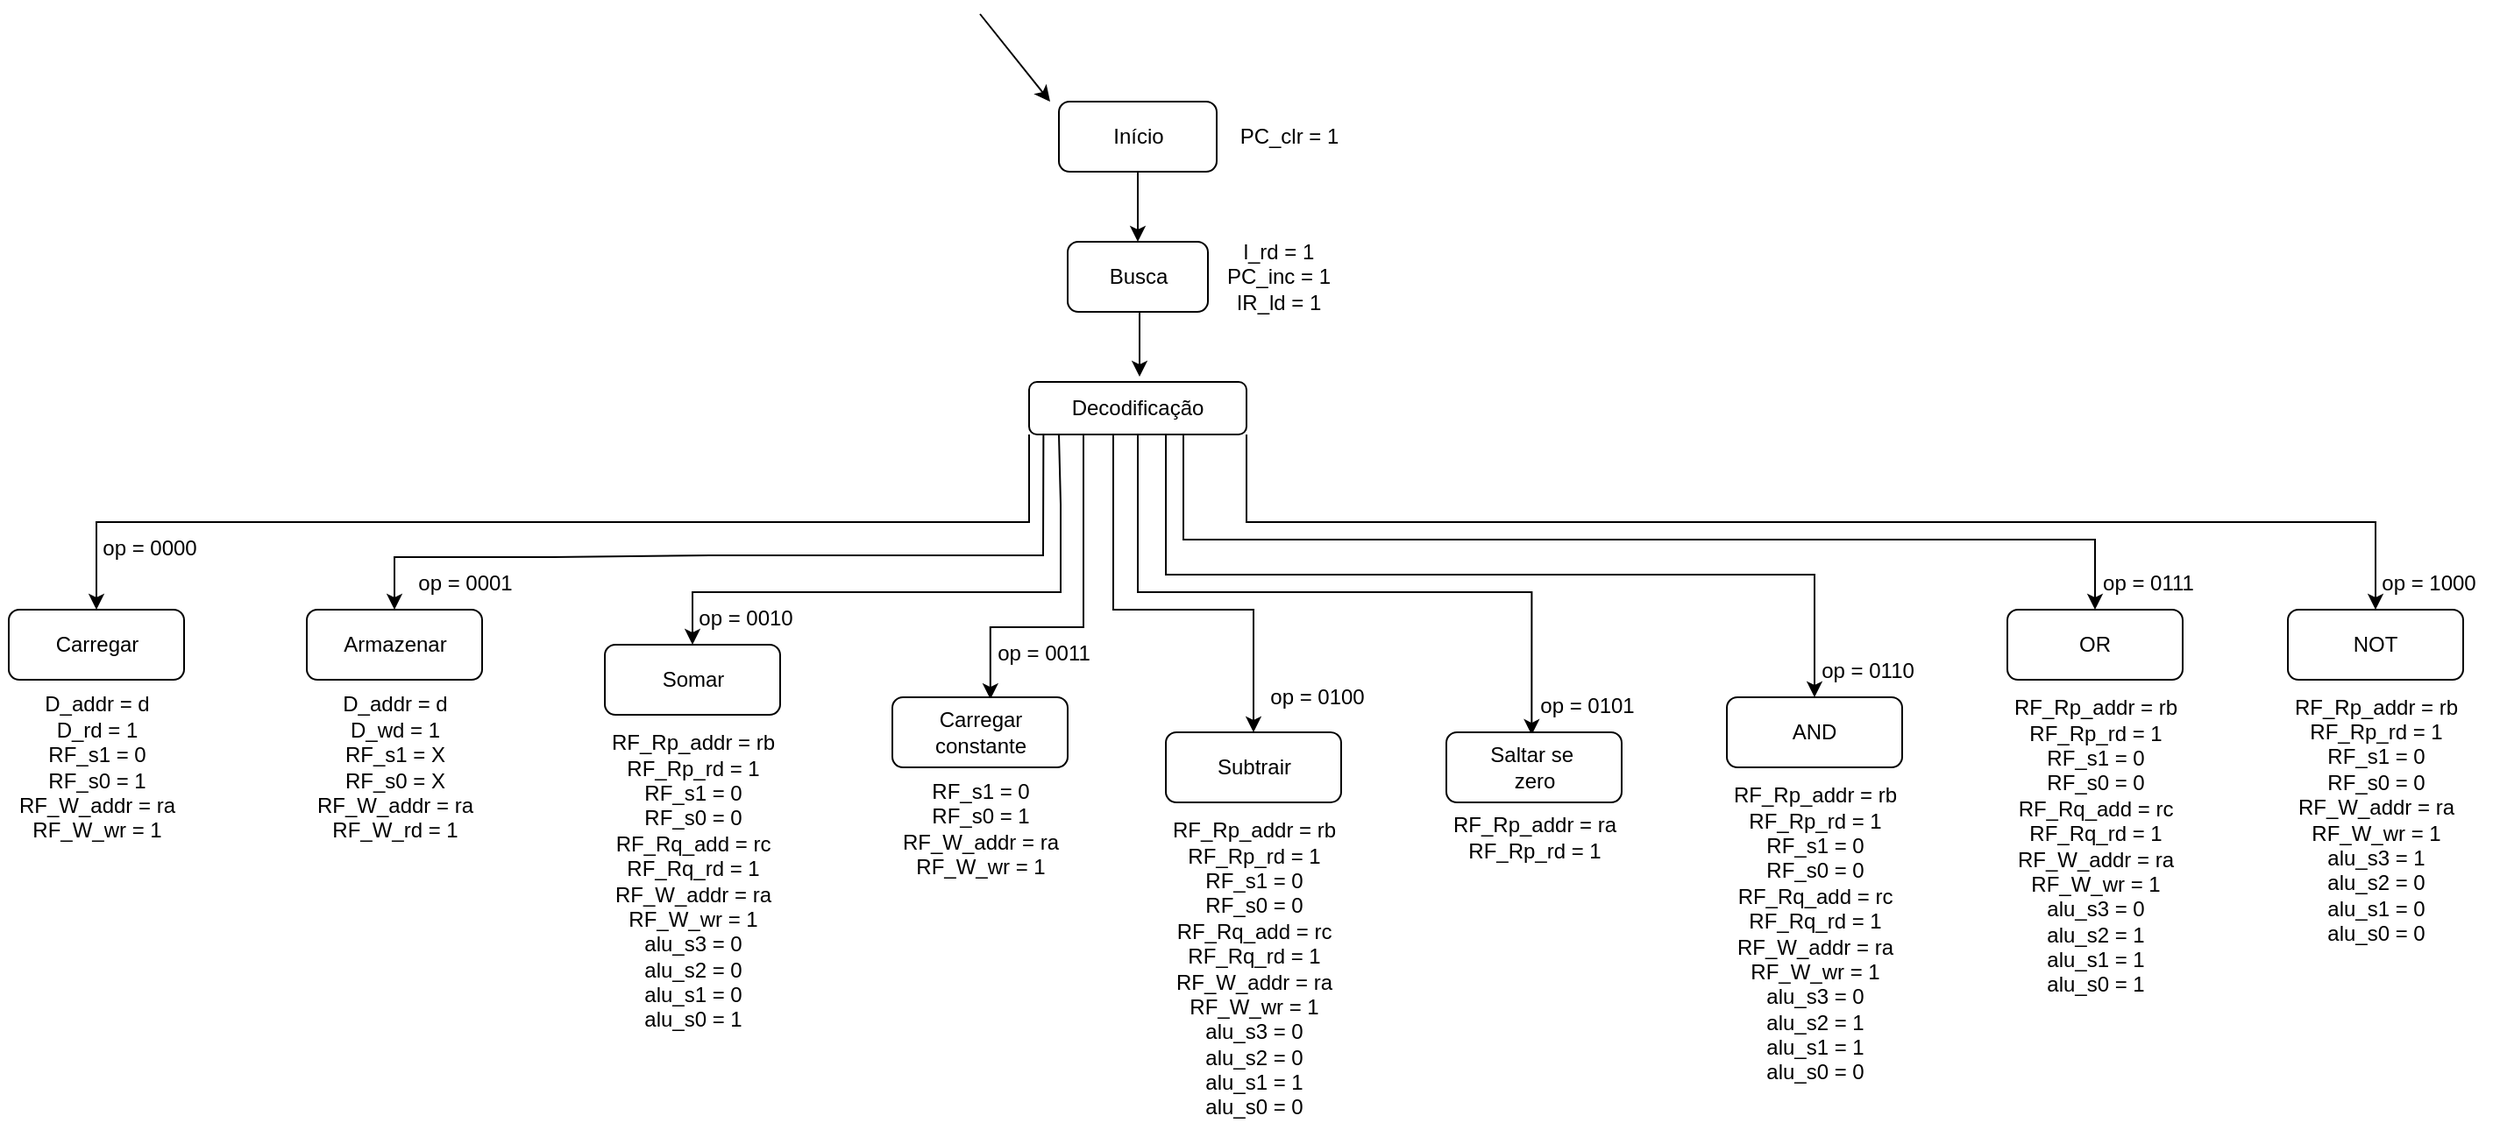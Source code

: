 <mxfile version="21.6.3" type="github">
  <diagram name="Page-1" id="TQiY2bgFi70chmA_Tr3e">
    <mxGraphModel dx="2220" dy="1927" grid="1" gridSize="10" guides="1" tooltips="1" connect="1" arrows="1" fold="1" page="1" pageScale="1" pageWidth="827" pageHeight="1169" math="0" shadow="0">
      <root>
        <mxCell id="0" />
        <mxCell id="1" parent="0" />
        <mxCell id="GypIecGDj1aesdgjWcYJ-8" style="edgeStyle=orthogonalEdgeStyle;rounded=0;orthogonalLoop=1;jettySize=auto;html=1;exitX=0.5;exitY=1;exitDx=0;exitDy=0;entryX=0.5;entryY=0;entryDx=0;entryDy=0;" edge="1" parent="1" source="cVuXxNXlXp5hQWQIQ9WC-1" target="cVuXxNXlXp5hQWQIQ9WC-3">
          <mxGeometry relative="1" as="geometry" />
        </mxCell>
        <mxCell id="cVuXxNXlXp5hQWQIQ9WC-1" value="" style="rounded=1;whiteSpace=wrap;html=1;" parent="1" vertex="1">
          <mxGeometry x="369" y="30" width="90" height="40" as="geometry" />
        </mxCell>
        <mxCell id="cVuXxNXlXp5hQWQIQ9WC-2" value="Início" style="text;html=1;align=center;verticalAlign=middle;resizable=0;points=[];autosize=1;strokeColor=none;fillColor=none;" parent="1" vertex="1">
          <mxGeometry x="389" y="35" width="50" height="30" as="geometry" />
        </mxCell>
        <mxCell id="GypIecGDj1aesdgjWcYJ-9" style="edgeStyle=orthogonalEdgeStyle;rounded=0;orthogonalLoop=1;jettySize=auto;html=1;exitX=0.5;exitY=1;exitDx=0;exitDy=0;entryX=0.51;entryY=-0.1;entryDx=0;entryDy=0;entryPerimeter=0;" edge="1" parent="1" source="cVuXxNXlXp5hQWQIQ9WC-3">
          <mxGeometry relative="1" as="geometry">
            <mxPoint x="415" y="187.0" as="targetPoint" />
          </mxGeometry>
        </mxCell>
        <mxCell id="cVuXxNXlXp5hQWQIQ9WC-3" value="" style="rounded=1;whiteSpace=wrap;html=1;" parent="1" vertex="1">
          <mxGeometry x="374" y="110" width="80" height="40" as="geometry" />
        </mxCell>
        <mxCell id="cVuXxNXlXp5hQWQIQ9WC-4" value="Busca" style="text;html=1;align=center;verticalAlign=middle;resizable=0;points=[];autosize=1;strokeColor=none;fillColor=none;" parent="1" vertex="1">
          <mxGeometry x="384" y="115" width="60" height="30" as="geometry" />
        </mxCell>
        <mxCell id="GypIecGDj1aesdgjWcYJ-10" style="edgeStyle=orthogonalEdgeStyle;rounded=0;orthogonalLoop=1;jettySize=auto;html=1;exitX=0;exitY=1;exitDx=0;exitDy=0;entryX=0.5;entryY=0;entryDx=0;entryDy=0;" edge="1" parent="1" source="cVuXxNXlXp5hQWQIQ9WC-5" target="cVuXxNXlXp5hQWQIQ9WC-7">
          <mxGeometry relative="1" as="geometry" />
        </mxCell>
        <mxCell id="GypIecGDj1aesdgjWcYJ-12" style="edgeStyle=orthogonalEdgeStyle;rounded=0;orthogonalLoop=1;jettySize=auto;html=1;exitX=1;exitY=1;exitDx=0;exitDy=0;entryX=0.5;entryY=0;entryDx=0;entryDy=0;" edge="1" parent="1" source="cVuXxNXlXp5hQWQIQ9WC-5" target="cVuXxNXlXp5hQWQIQ9WC-15">
          <mxGeometry relative="1" as="geometry" />
        </mxCell>
        <mxCell id="GypIecGDj1aesdgjWcYJ-18" style="edgeStyle=orthogonalEdgeStyle;rounded=0;orthogonalLoop=1;jettySize=auto;html=1;exitX=0.25;exitY=1;exitDx=0;exitDy=0;entryX=0.574;entryY=0.028;entryDx=0;entryDy=0;entryPerimeter=0;" edge="1" parent="1" source="cVuXxNXlXp5hQWQIQ9WC-5" target="GypIecGDj1aesdgjWcYJ-1">
          <mxGeometry relative="1" as="geometry">
            <mxPoint x="330" y="330" as="targetPoint" />
            <Array as="points">
              <mxPoint x="383" y="330" />
              <mxPoint x="330" y="330" />
            </Array>
          </mxGeometry>
        </mxCell>
        <mxCell id="GypIecGDj1aesdgjWcYJ-20" style="edgeStyle=orthogonalEdgeStyle;rounded=0;orthogonalLoop=1;jettySize=auto;html=1;exitX=0.5;exitY=1;exitDx=0;exitDy=0;entryX=0.481;entryY=0.038;entryDx=0;entryDy=0;entryPerimeter=0;" edge="1" parent="1" source="cVuXxNXlXp5hQWQIQ9WC-5" target="GypIecGDj1aesdgjWcYJ-3">
          <mxGeometry relative="1" as="geometry">
            <mxPoint x="640" y="310" as="targetPoint" />
            <Array as="points">
              <mxPoint x="414" y="310" />
              <mxPoint x="639" y="310" />
            </Array>
          </mxGeometry>
        </mxCell>
        <mxCell id="GypIecGDj1aesdgjWcYJ-24" style="edgeStyle=orthogonalEdgeStyle;rounded=0;orthogonalLoop=1;jettySize=auto;html=1;exitX=0.75;exitY=1;exitDx=0;exitDy=0;entryX=0.5;entryY=0;entryDx=0;entryDy=0;" edge="1" parent="1" source="cVuXxNXlXp5hQWQIQ9WC-5" target="cVuXxNXlXp5hQWQIQ9WC-14">
          <mxGeometry relative="1" as="geometry">
            <mxPoint x="860" y="300" as="targetPoint" />
            <Array as="points">
              <mxPoint x="440" y="220" />
              <mxPoint x="440" y="280" />
              <mxPoint x="960" y="280" />
            </Array>
          </mxGeometry>
        </mxCell>
        <mxCell id="cVuXxNXlXp5hQWQIQ9WC-5" value="Decodificação" style="rounded=1;whiteSpace=wrap;html=1;" parent="1" vertex="1">
          <mxGeometry x="352" y="190" width="124" height="30" as="geometry" />
        </mxCell>
        <mxCell id="cVuXxNXlXp5hQWQIQ9WC-7" value="" style="rounded=1;whiteSpace=wrap;html=1;" parent="1" vertex="1">
          <mxGeometry x="-230" y="320" width="100" height="40" as="geometry" />
        </mxCell>
        <mxCell id="cVuXxNXlXp5hQWQIQ9WC-8" value="" style="rounded=1;whiteSpace=wrap;html=1;" parent="1" vertex="1">
          <mxGeometry x="-60" y="320" width="100" height="40" as="geometry" />
        </mxCell>
        <mxCell id="cVuXxNXlXp5hQWQIQ9WC-9" value="" style="rounded=1;whiteSpace=wrap;html=1;" parent="1" vertex="1">
          <mxGeometry x="110" y="340" width="100" height="40" as="geometry" />
        </mxCell>
        <mxCell id="cVuXxNXlXp5hQWQIQ9WC-10" value="" style="rounded=1;whiteSpace=wrap;html=1;" parent="1" vertex="1">
          <mxGeometry x="274" y="370" width="100" height="40" as="geometry" />
        </mxCell>
        <mxCell id="cVuXxNXlXp5hQWQIQ9WC-11" value="" style="rounded=1;whiteSpace=wrap;html=1;" parent="1" vertex="1">
          <mxGeometry x="430" y="390" width="100" height="40" as="geometry" />
        </mxCell>
        <mxCell id="cVuXxNXlXp5hQWQIQ9WC-12" value="" style="rounded=1;whiteSpace=wrap;html=1;" parent="1" vertex="1">
          <mxGeometry x="590" y="390" width="100" height="40" as="geometry" />
        </mxCell>
        <mxCell id="cVuXxNXlXp5hQWQIQ9WC-13" value="AND" style="rounded=1;whiteSpace=wrap;html=1;" parent="1" vertex="1">
          <mxGeometry x="750" y="370" width="100" height="40" as="geometry" />
        </mxCell>
        <mxCell id="cVuXxNXlXp5hQWQIQ9WC-14" value="OR" style="rounded=1;whiteSpace=wrap;html=1;" parent="1" vertex="1">
          <mxGeometry x="910" y="320" width="100" height="40" as="geometry" />
        </mxCell>
        <mxCell id="cVuXxNXlXp5hQWQIQ9WC-15" value="NOT" style="rounded=1;whiteSpace=wrap;html=1;" parent="1" vertex="1">
          <mxGeometry x="1070" y="320" width="100" height="40" as="geometry" />
        </mxCell>
        <mxCell id="cVuXxNXlXp5hQWQIQ9WC-16" value="Carregar" style="text;html=1;align=center;verticalAlign=middle;resizable=0;points=[];autosize=1;strokeColor=none;fillColor=none;" parent="1" vertex="1">
          <mxGeometry x="-215" y="325" width="70" height="30" as="geometry" />
        </mxCell>
        <mxCell id="cVuXxNXlXp5hQWQIQ9WC-17" value="Armazenar" style="text;html=1;align=center;verticalAlign=middle;resizable=0;points=[];autosize=1;strokeColor=none;fillColor=none;" parent="1" vertex="1">
          <mxGeometry x="-50" y="325" width="80" height="30" as="geometry" />
        </mxCell>
        <mxCell id="cVuXxNXlXp5hQWQIQ9WC-18" value="Somar" style="text;html=1;align=center;verticalAlign=middle;resizable=0;points=[];autosize=1;strokeColor=none;fillColor=none;" parent="1" vertex="1">
          <mxGeometry x="130" y="345" width="60" height="30" as="geometry" />
        </mxCell>
        <mxCell id="GypIecGDj1aesdgjWcYJ-1" value="Carregar&lt;br&gt;constante" style="text;html=1;align=center;verticalAlign=middle;resizable=0;points=[];autosize=1;strokeColor=none;fillColor=none;" vertex="1" parent="1">
          <mxGeometry x="284" y="370" width="80" height="40" as="geometry" />
        </mxCell>
        <mxCell id="GypIecGDj1aesdgjWcYJ-2" value="Subtrair" style="text;html=1;align=center;verticalAlign=middle;resizable=0;points=[];autosize=1;strokeColor=none;fillColor=none;" vertex="1" parent="1">
          <mxGeometry x="445" y="395" width="70" height="30" as="geometry" />
        </mxCell>
        <mxCell id="GypIecGDj1aesdgjWcYJ-3" value="Saltar se&amp;nbsp;&lt;br&gt;zero" style="text;html=1;align=center;verticalAlign=middle;resizable=0;points=[];autosize=1;strokeColor=none;fillColor=none;" vertex="1" parent="1">
          <mxGeometry x="605" y="390" width="70" height="40" as="geometry" />
        </mxCell>
        <mxCell id="GypIecGDj1aesdgjWcYJ-5" value="" style="endArrow=classic;html=1;rounded=0;" edge="1" parent="1">
          <mxGeometry width="50" height="50" relative="1" as="geometry">
            <mxPoint x="324" y="-20" as="sourcePoint" />
            <mxPoint x="364" y="30" as="targetPoint" />
          </mxGeometry>
        </mxCell>
        <mxCell id="GypIecGDj1aesdgjWcYJ-13" value="" style="endArrow=classic;html=1;rounded=0;exitX=0.066;exitY=1.032;exitDx=0;exitDy=0;exitPerimeter=0;entryX=0.5;entryY=0;entryDx=0;entryDy=0;" edge="1" parent="1" target="cVuXxNXlXp5hQWQIQ9WC-8">
          <mxGeometry width="50" height="50" relative="1" as="geometry">
            <mxPoint x="360.184" y="220.0" as="sourcePoint" />
            <mxPoint y="300" as="targetPoint" />
            <Array as="points">
              <mxPoint x="360" y="289.04" />
              <mxPoint x="270" y="289" />
              <mxPoint x="170" y="289" />
              <mxPoint x="80" y="290" />
              <mxPoint x="-10" y="290" />
            </Array>
          </mxGeometry>
        </mxCell>
        <mxCell id="GypIecGDj1aesdgjWcYJ-16" value="" style="endArrow=classic;html=1;rounded=0;entryX=0.5;entryY=0;entryDx=0;entryDy=0;" edge="1" parent="1" target="cVuXxNXlXp5hQWQIQ9WC-9">
          <mxGeometry width="50" height="50" relative="1" as="geometry">
            <mxPoint x="369" y="220" as="sourcePoint" />
            <mxPoint x="160" y="310" as="targetPoint" />
            <Array as="points">
              <mxPoint x="370" y="260" />
              <mxPoint x="370" y="290" />
              <mxPoint x="370" y="310" />
              <mxPoint x="320" y="310" />
              <mxPoint x="270" y="310" />
              <mxPoint x="210" y="310" />
              <mxPoint x="180" y="310" />
              <mxPoint x="160" y="310" />
            </Array>
          </mxGeometry>
        </mxCell>
        <mxCell id="GypIecGDj1aesdgjWcYJ-19" value="" style="endArrow=classic;html=1;rounded=0;entryX=0.5;entryY=0;entryDx=0;entryDy=0;" edge="1" parent="1" target="cVuXxNXlXp5hQWQIQ9WC-11">
          <mxGeometry width="50" height="50" relative="1" as="geometry">
            <mxPoint x="400" y="220" as="sourcePoint" />
            <mxPoint x="460" y="330" as="targetPoint" />
            <Array as="points">
              <mxPoint x="400" y="270" />
              <mxPoint x="400" y="290" />
              <mxPoint x="400" y="310" />
              <mxPoint x="400" y="320" />
              <mxPoint x="410" y="320" />
              <mxPoint x="480" y="320" />
            </Array>
          </mxGeometry>
        </mxCell>
        <mxCell id="GypIecGDj1aesdgjWcYJ-22" value="" style="endArrow=classic;html=1;rounded=0;entryX=0.5;entryY=0;entryDx=0;entryDy=0;" edge="1" parent="1" target="cVuXxNXlXp5hQWQIQ9WC-13">
          <mxGeometry width="50" height="50" relative="1" as="geometry">
            <mxPoint x="430" y="220" as="sourcePoint" />
            <mxPoint x="800" y="290" as="targetPoint" />
            <Array as="points">
              <mxPoint x="430" y="260" />
              <mxPoint x="430" y="300" />
              <mxPoint x="610" y="300" />
              <mxPoint x="700" y="300" />
              <mxPoint x="750" y="300" />
              <mxPoint x="780" y="300" />
              <mxPoint x="800" y="300" />
            </Array>
          </mxGeometry>
        </mxCell>
        <mxCell id="GypIecGDj1aesdgjWcYJ-25" value="op = 0000" style="text;html=1;align=center;verticalAlign=middle;resizable=0;points=[];autosize=1;strokeColor=none;fillColor=none;" vertex="1" parent="1">
          <mxGeometry x="-190" y="270" width="80" height="30" as="geometry" />
        </mxCell>
        <mxCell id="GypIecGDj1aesdgjWcYJ-26" value="op = 0001" style="text;html=1;align=center;verticalAlign=middle;resizable=0;points=[];autosize=1;strokeColor=none;fillColor=none;" vertex="1" parent="1">
          <mxGeometry x="-10" y="290" width="80" height="30" as="geometry" />
        </mxCell>
        <mxCell id="GypIecGDj1aesdgjWcYJ-27" value="op = 0010" style="text;html=1;align=center;verticalAlign=middle;resizable=0;points=[];autosize=1;strokeColor=none;fillColor=none;" vertex="1" parent="1">
          <mxGeometry x="150" y="310" width="80" height="30" as="geometry" />
        </mxCell>
        <mxCell id="GypIecGDj1aesdgjWcYJ-28" value="op = 0011" style="text;html=1;align=center;verticalAlign=middle;resizable=0;points=[];autosize=1;strokeColor=none;fillColor=none;" vertex="1" parent="1">
          <mxGeometry x="320" y="330" width="80" height="30" as="geometry" />
        </mxCell>
        <mxCell id="GypIecGDj1aesdgjWcYJ-29" value="op = 0100" style="text;html=1;align=center;verticalAlign=middle;resizable=0;points=[];autosize=1;strokeColor=none;fillColor=none;" vertex="1" parent="1">
          <mxGeometry x="476" y="355" width="80" height="30" as="geometry" />
        </mxCell>
        <mxCell id="GypIecGDj1aesdgjWcYJ-30" value="op = 0101" style="text;html=1;align=center;verticalAlign=middle;resizable=0;points=[];autosize=1;strokeColor=none;fillColor=none;" vertex="1" parent="1">
          <mxGeometry x="630" y="360" width="80" height="30" as="geometry" />
        </mxCell>
        <mxCell id="GypIecGDj1aesdgjWcYJ-31" value="op = 0110" style="text;html=1;align=center;verticalAlign=middle;resizable=0;points=[];autosize=1;strokeColor=none;fillColor=none;" vertex="1" parent="1">
          <mxGeometry x="790" y="340" width="80" height="30" as="geometry" />
        </mxCell>
        <mxCell id="GypIecGDj1aesdgjWcYJ-32" value="op = 0111" style="text;html=1;align=center;verticalAlign=middle;resizable=0;points=[];autosize=1;strokeColor=none;fillColor=none;" vertex="1" parent="1">
          <mxGeometry x="950" y="290" width="80" height="30" as="geometry" />
        </mxCell>
        <mxCell id="GypIecGDj1aesdgjWcYJ-33" value="op = 1000" style="text;html=1;align=center;verticalAlign=middle;resizable=0;points=[];autosize=1;strokeColor=none;fillColor=none;" vertex="1" parent="1">
          <mxGeometry x="1110" y="290" width="80" height="30" as="geometry" />
        </mxCell>
        <mxCell id="GypIecGDj1aesdgjWcYJ-34" value="D_addr = d&lt;br&gt;D_rd = 1&lt;br&gt;RF_s1 = 0&lt;br&gt;RF_s0 = 1&lt;br&gt;RF_W_addr = ra&lt;br&gt;RF_W_wr = 1" style="text;html=1;align=center;verticalAlign=middle;resizable=0;points=[];autosize=1;strokeColor=none;fillColor=none;" vertex="1" parent="1">
          <mxGeometry x="-235" y="360" width="110" height="100" as="geometry" />
        </mxCell>
        <mxCell id="GypIecGDj1aesdgjWcYJ-35" value="D_addr = d&lt;br&gt;D_wd = 1&lt;br&gt;RF_s1 = X&lt;br&gt;RF_s0 = X&lt;br&gt;RF_W_addr = ra&lt;br&gt;RF_W_rd = 1" style="text;html=1;align=center;verticalAlign=middle;resizable=0;points=[];autosize=1;strokeColor=none;fillColor=none;" vertex="1" parent="1">
          <mxGeometry x="-65" y="360" width="110" height="100" as="geometry" />
        </mxCell>
        <mxCell id="GypIecGDj1aesdgjWcYJ-36" value="RF_Rp_addr = rb&lt;br&gt;RF_Rp_rd = 1&lt;br&gt;RF_s1 = 0&lt;br&gt;RF_s0 = 0&lt;br&gt;RF_Rq_add = rc&lt;br&gt;RF_Rq_rd = 1&lt;br&gt;RF_W_addr = ra&lt;br&gt;RF_W_wr = 1&lt;br&gt;alu_s3 = 0&lt;br&gt;alu_s2 = 0&lt;br&gt;alu_s1 = 0&lt;br&gt;alu_s0 = 1" style="text;html=1;align=center;verticalAlign=middle;resizable=0;points=[];autosize=1;strokeColor=none;fillColor=none;" vertex="1" parent="1">
          <mxGeometry x="100" y="380" width="120" height="190" as="geometry" />
        </mxCell>
        <mxCell id="GypIecGDj1aesdgjWcYJ-37" value="RF_s1 = 0&lt;br style=&quot;border-color: var(--border-color);&quot;&gt;RF_s0 = 1&lt;br style=&quot;border-color: var(--border-color);&quot;&gt;RF_W_addr = ra&lt;br style=&quot;border-color: var(--border-color);&quot;&gt;RF_W_wr = 1" style="text;html=1;align=center;verticalAlign=middle;resizable=0;points=[];autosize=1;strokeColor=none;fillColor=none;" vertex="1" parent="1">
          <mxGeometry x="269" y="410" width="110" height="70" as="geometry" />
        </mxCell>
        <mxCell id="GypIecGDj1aesdgjWcYJ-38" value="RF_Rp_addr = rb&lt;br&gt;RF_Rp_rd = 1&lt;br&gt;RF_s1 = 0&lt;br&gt;RF_s0 = 0&lt;br&gt;RF_Rq_add = rc&lt;br&gt;RF_Rq_rd = 1&lt;br&gt;RF_W_addr = ra&lt;br&gt;RF_W_wr = 1&lt;br&gt;alu_s3 = 0&lt;br&gt;alu_s2 = 0&lt;br&gt;alu_s1 = 1&lt;br&gt;alu_s0 = 0" style="text;html=1;align=center;verticalAlign=middle;resizable=0;points=[];autosize=1;strokeColor=none;fillColor=none;" vertex="1" parent="1">
          <mxGeometry x="420" y="430" width="120" height="190" as="geometry" />
        </mxCell>
        <mxCell id="GypIecGDj1aesdgjWcYJ-39" value="RF_Rp_addr = ra&lt;br style=&quot;border-color: var(--border-color);&quot;&gt;RF_Rp_rd = 1" style="text;html=1;align=center;verticalAlign=middle;resizable=0;points=[];autosize=1;strokeColor=none;fillColor=none;" vertex="1" parent="1">
          <mxGeometry x="580" y="430" width="120" height="40" as="geometry" />
        </mxCell>
        <mxCell id="GypIecGDj1aesdgjWcYJ-40" value="RF_Rp_addr = rb&lt;br&gt;RF_Rp_rd = 1&lt;br&gt;RF_s1 = 0&lt;br&gt;RF_s0 = 0&lt;br&gt;RF_Rq_add = rc&lt;br&gt;RF_Rq_rd = 1&lt;br&gt;RF_W_addr = ra&lt;br&gt;RF_W_wr = 1&lt;br&gt;alu_s3 = 0&lt;br&gt;alu_s2 = 1&lt;br&gt;alu_s1 = 1&lt;br&gt;alu_s0 = 0" style="text;html=1;align=center;verticalAlign=middle;resizable=0;points=[];autosize=1;strokeColor=none;fillColor=none;" vertex="1" parent="1">
          <mxGeometry x="740" y="410" width="120" height="190" as="geometry" />
        </mxCell>
        <mxCell id="GypIecGDj1aesdgjWcYJ-41" value="RF_Rp_addr = rb&lt;br&gt;RF_Rp_rd = 1&lt;br&gt;RF_s1 = 0&lt;br&gt;RF_s0 = 0&lt;br&gt;RF_Rq_add = rc&lt;br&gt;RF_Rq_rd = 1&lt;br&gt;RF_W_addr = ra&lt;br&gt;RF_W_wr = 1&lt;br&gt;alu_s3 = 0&lt;br&gt;alu_s2 = 1&lt;br&gt;alu_s1 = 1&lt;br&gt;alu_s0 = 1" style="text;html=1;align=center;verticalAlign=middle;resizable=0;points=[];autosize=1;strokeColor=none;fillColor=none;" vertex="1" parent="1">
          <mxGeometry x="900" y="360" width="120" height="190" as="geometry" />
        </mxCell>
        <mxCell id="GypIecGDj1aesdgjWcYJ-42" value="RF_Rp_addr = rb&lt;br&gt;RF_Rp_rd = 1&lt;br&gt;RF_s1 = 0&lt;br&gt;RF_s0 = 0&lt;br&gt;RF_W_addr = ra&lt;br&gt;RF_W_wr = 1&lt;br&gt;alu_s3 = 1&lt;br&gt;alu_s2 = 0&lt;br&gt;alu_s1 = 0&lt;br&gt;alu_s0 = 0" style="text;html=1;align=center;verticalAlign=middle;resizable=0;points=[];autosize=1;strokeColor=none;fillColor=none;" vertex="1" parent="1">
          <mxGeometry x="1060" y="360" width="120" height="160" as="geometry" />
        </mxCell>
        <mxCell id="GypIecGDj1aesdgjWcYJ-43" value="l_rd = 1&lt;br&gt;PC_inc = 1&lt;br&gt;IR_ld = 1" style="text;html=1;align=center;verticalAlign=middle;resizable=0;points=[];autosize=1;strokeColor=none;fillColor=none;" vertex="1" parent="1">
          <mxGeometry x="454" y="100" width="80" height="60" as="geometry" />
        </mxCell>
        <mxCell id="GypIecGDj1aesdgjWcYJ-44" value="PC_clr = 1" style="text;html=1;align=center;verticalAlign=middle;resizable=0;points=[];autosize=1;strokeColor=none;fillColor=none;" vertex="1" parent="1">
          <mxGeometry x="460" y="35" width="80" height="30" as="geometry" />
        </mxCell>
      </root>
    </mxGraphModel>
  </diagram>
</mxfile>
